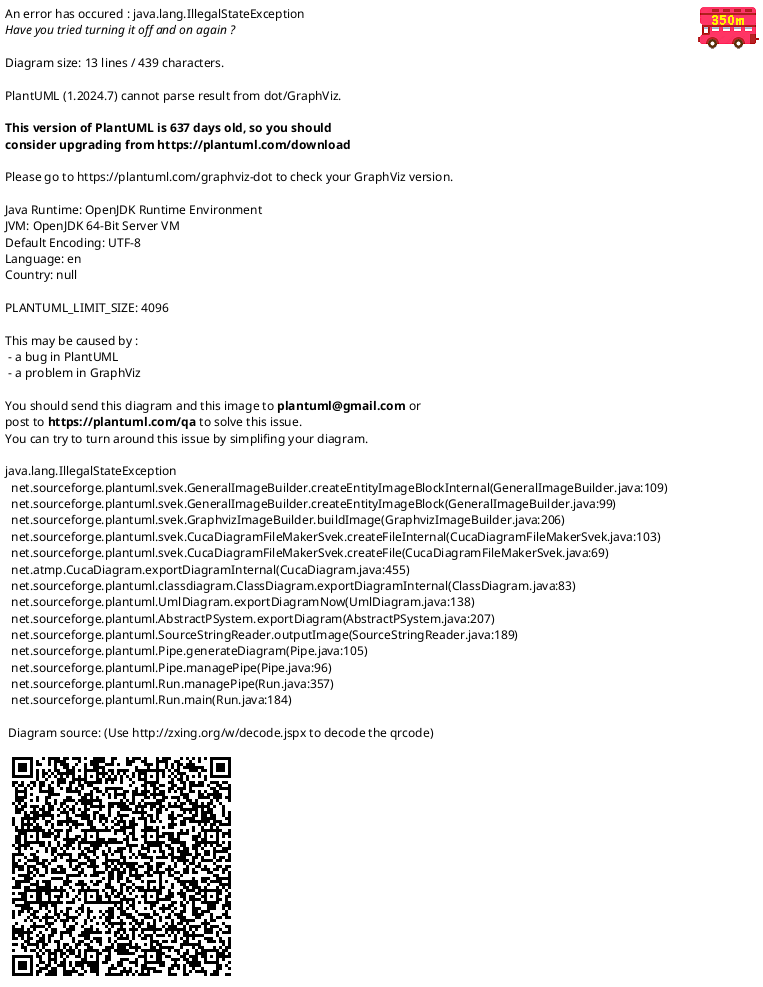 @startuml
    remove .*\.(Instance|Par|Parameterizer|Factory)$
    set namespaceSeparator none
    hide empty fields
    hide empty methods

    interface "<size:14>Parameterizer\n<size:10>elki.utilities.optionhandling" as elki.utilities.optionhandling.Parameterizer [[Parameterizer.html]] {
        +configure(Parameterization): void
        {abstract} +make(): Object
    }

    center footer UMLDoclet 2.0.19, PlantUML 1.2022.8
@enduml

